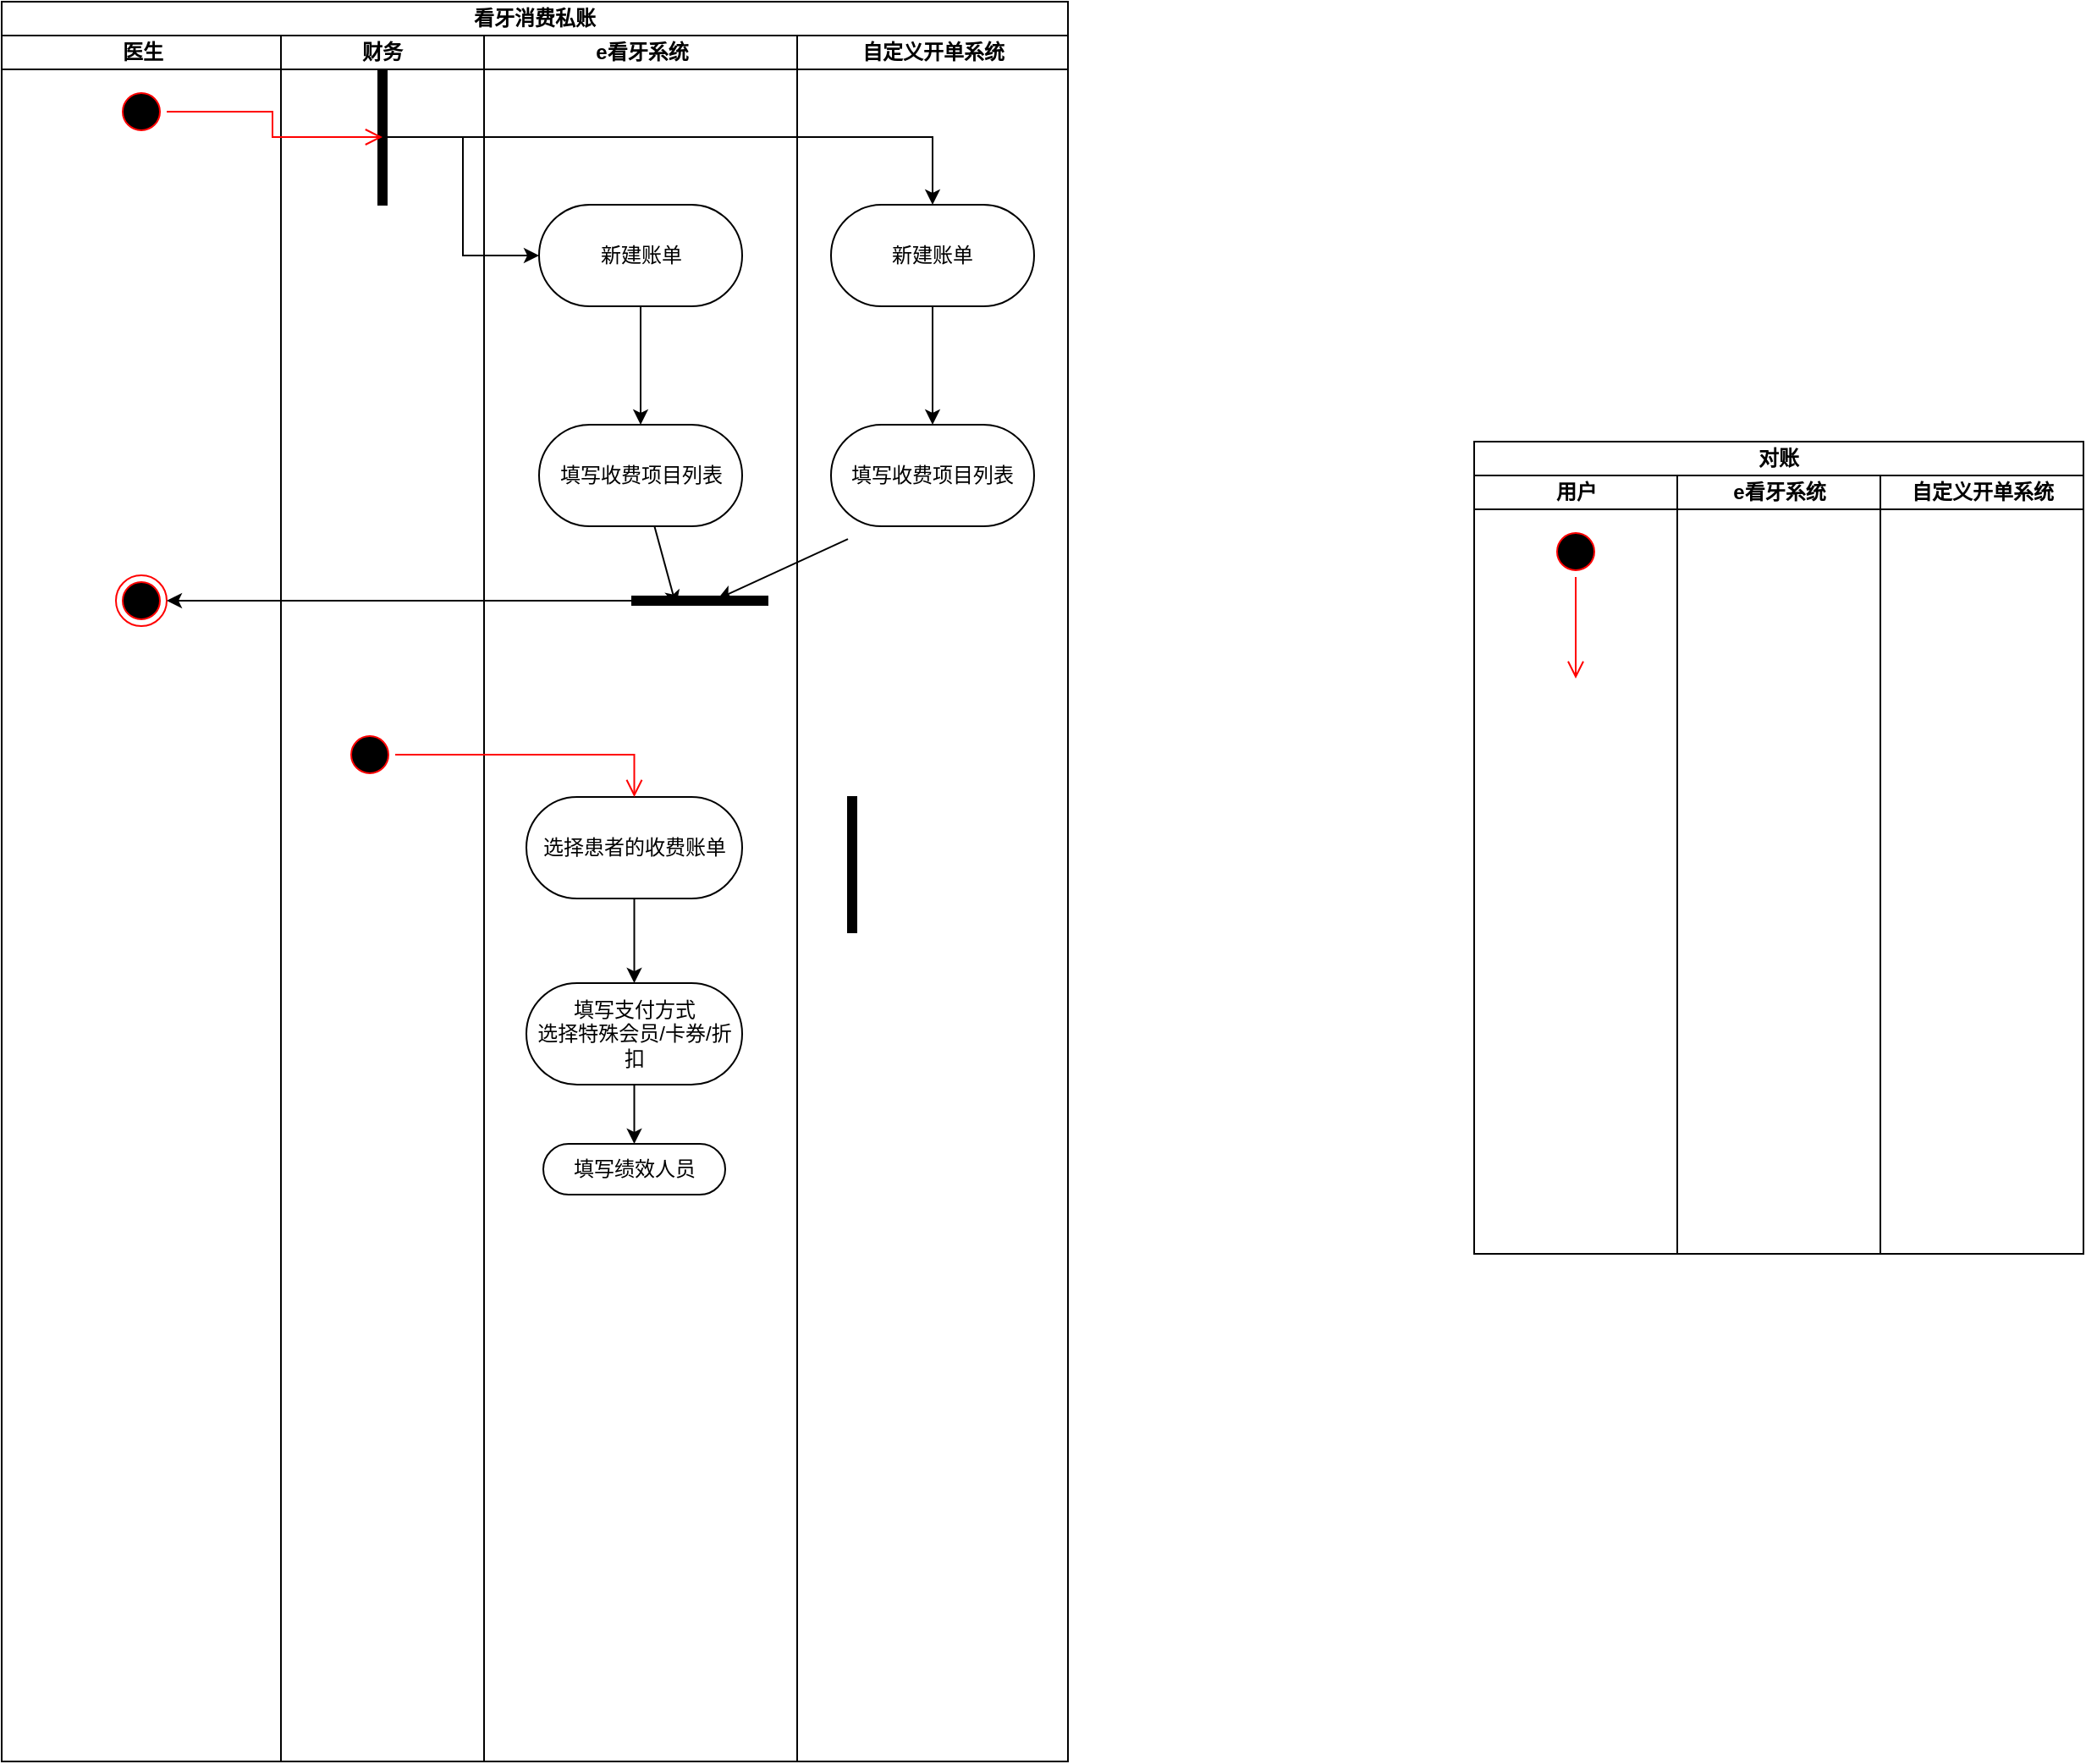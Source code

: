 <mxfile version="22.1.18" type="github">
  <diagram id="prtHgNgQTEPvFCAcTncT" name="Page-1">
    <mxGraphModel dx="1338" dy="2212" grid="1" gridSize="10" guides="1" tooltips="1" connect="1" arrows="1" fold="1" page="1" pageScale="1" pageWidth="827" pageHeight="1169" math="0" shadow="0">
      <root>
        <mxCell id="0" />
        <mxCell id="1" parent="0" />
        <mxCell id="NN635VMZ_w_ewftMYnQy-15" value="&lt;div&gt;对账&lt;/div&gt;" style="swimlane;html=1;childLayout=stackLayout;resizeParent=1;resizeParentMax=0;startSize=20;whiteSpace=wrap;" parent="1" vertex="1">
          <mxGeometry x="1040" y="-100" width="360" height="480" as="geometry" />
        </mxCell>
        <mxCell id="NN635VMZ_w_ewftMYnQy-16" value="&lt;div&gt;用户&lt;/div&gt;" style="swimlane;html=1;startSize=20;" parent="NN635VMZ_w_ewftMYnQy-15" vertex="1">
          <mxGeometry y="20" width="120" height="460" as="geometry" />
        </mxCell>
        <mxCell id="NN635VMZ_w_ewftMYnQy-17" value="" style="ellipse;html=1;shape=startState;fillColor=#000000;strokeColor=#ff0000;" parent="NN635VMZ_w_ewftMYnQy-16" vertex="1">
          <mxGeometry x="45" y="30" width="30" height="30" as="geometry" />
        </mxCell>
        <mxCell id="NN635VMZ_w_ewftMYnQy-18" value="" style="edgeStyle=orthogonalEdgeStyle;html=1;verticalAlign=bottom;endArrow=open;endSize=8;strokeColor=#ff0000;rounded=0;" parent="NN635VMZ_w_ewftMYnQy-16" source="NN635VMZ_w_ewftMYnQy-17" edge="1">
          <mxGeometry relative="1" as="geometry">
            <mxPoint x="60" y="120" as="targetPoint" />
          </mxGeometry>
        </mxCell>
        <mxCell id="NN635VMZ_w_ewftMYnQy-19" value="&lt;div&gt;e看牙系统&lt;/div&gt;" style="swimlane;html=1;startSize=20;" parent="NN635VMZ_w_ewftMYnQy-15" vertex="1">
          <mxGeometry x="120" y="20" width="120" height="460" as="geometry" />
        </mxCell>
        <mxCell id="NN635VMZ_w_ewftMYnQy-20" value="&lt;div&gt;自定义开单系统&lt;/div&gt;" style="swimlane;html=1;startSize=20;" parent="NN635VMZ_w_ewftMYnQy-15" vertex="1">
          <mxGeometry x="240" y="20" width="120" height="460" as="geometry" />
        </mxCell>
        <mxCell id="NN635VMZ_w_ewftMYnQy-2" value="&lt;div&gt;看牙消费私账&lt;/div&gt;" style="swimlane;html=1;childLayout=stackLayout;resizeParent=1;resizeParentMax=0;startSize=20;whiteSpace=wrap;" parent="1" vertex="1">
          <mxGeometry x="170" y="-360" width="630" height="1040" as="geometry" />
        </mxCell>
        <mxCell id="NN635VMZ_w_ewftMYnQy-3" value="医生" style="swimlane;html=1;startSize=20;" parent="NN635VMZ_w_ewftMYnQy-2" vertex="1">
          <mxGeometry y="20" width="165" height="1020" as="geometry" />
        </mxCell>
        <mxCell id="NN635VMZ_w_ewftMYnQy-6" value="" style="ellipse;html=1;shape=startState;fillColor=#000000;strokeColor=#ff0000;" parent="NN635VMZ_w_ewftMYnQy-3" vertex="1">
          <mxGeometry x="67.5" y="30" width="30" height="30" as="geometry" />
        </mxCell>
        <mxCell id="BlmATw8NnWC_l-WFtzMo-16" value="" style="ellipse;html=1;shape=endState;fillColor=#000000;strokeColor=#ff0000;" vertex="1" parent="NN635VMZ_w_ewftMYnQy-3">
          <mxGeometry x="67.5" y="319" width="30" height="30" as="geometry" />
        </mxCell>
        <mxCell id="BlmATw8NnWC_l-WFtzMo-1" value="财务" style="swimlane;startSize=20;whiteSpace=wrap;html=1;" vertex="1" parent="NN635VMZ_w_ewftMYnQy-2">
          <mxGeometry x="165" y="20" width="120" height="1020" as="geometry" />
        </mxCell>
        <mxCell id="BlmATw8NnWC_l-WFtzMo-46" value="" style="html=1;points=[];perimeter=orthogonalPerimeter;fillColor=strokeColor;" vertex="1" parent="BlmATw8NnWC_l-WFtzMo-1">
          <mxGeometry x="57.5" y="20" width="5" height="80" as="geometry" />
        </mxCell>
        <mxCell id="NN635VMZ_w_ewftMYnQy-4" value="&lt;div&gt;e看牙系统&lt;/div&gt;" style="swimlane;html=1;startSize=20;" parent="NN635VMZ_w_ewftMYnQy-2" vertex="1">
          <mxGeometry x="285" y="20" width="185" height="1020" as="geometry" />
        </mxCell>
        <mxCell id="BlmATw8NnWC_l-WFtzMo-42" style="edgeStyle=orthogonalEdgeStyle;rounded=0;orthogonalLoop=1;jettySize=auto;html=1;" edge="1" parent="NN635VMZ_w_ewftMYnQy-4" source="NN635VMZ_w_ewftMYnQy-23" target="BlmATw8NnWC_l-WFtzMo-2">
          <mxGeometry relative="1" as="geometry" />
        </mxCell>
        <mxCell id="NN635VMZ_w_ewftMYnQy-23" value="&lt;div&gt;新建账单&lt;/div&gt;" style="rounded=1;whiteSpace=wrap;html=1;arcSize=50;" parent="NN635VMZ_w_ewftMYnQy-4" vertex="1">
          <mxGeometry x="32.5" y="100" width="120" height="60" as="geometry" />
        </mxCell>
        <mxCell id="BlmATw8NnWC_l-WFtzMo-2" value="&lt;div&gt;填写收费项目列表&lt;/div&gt;" style="rounded=1;whiteSpace=wrap;html=1;arcSize=50;" vertex="1" parent="NN635VMZ_w_ewftMYnQy-4">
          <mxGeometry x="32.5" y="230" width="120" height="60" as="geometry" />
        </mxCell>
        <mxCell id="BlmATw8NnWC_l-WFtzMo-12" value="" style="ellipse;html=1;shape=startState;fillColor=#000000;strokeColor=#ff0000;" vertex="1" parent="NN635VMZ_w_ewftMYnQy-4">
          <mxGeometry x="-82.5" y="410" width="30" height="30" as="geometry" />
        </mxCell>
        <mxCell id="BlmATw8NnWC_l-WFtzMo-20" value="" style="edgeStyle=orthogonalEdgeStyle;rounded=0;orthogonalLoop=1;jettySize=auto;html=1;" edge="1" parent="NN635VMZ_w_ewftMYnQy-4" source="BlmATw8NnWC_l-WFtzMo-22" target="BlmATw8NnWC_l-WFtzMo-19">
          <mxGeometry relative="1" as="geometry" />
        </mxCell>
        <mxCell id="BlmATw8NnWC_l-WFtzMo-18" value="&lt;div&gt;选择患者的收费账单&lt;/div&gt;" style="html=1;dashed=0;whiteSpace=wrap;shape=mxgraph.dfd.start" vertex="1" parent="NN635VMZ_w_ewftMYnQy-4">
          <mxGeometry x="25" y="450" width="127.5" height="60" as="geometry" />
        </mxCell>
        <mxCell id="BlmATw8NnWC_l-WFtzMo-19" value="&lt;div&gt;填写绩效人员&lt;/div&gt;" style="html=1;dashed=0;whiteSpace=wrap;shape=mxgraph.dfd.start" vertex="1" parent="NN635VMZ_w_ewftMYnQy-4">
          <mxGeometry x="35" y="655" width="107.5" height="30" as="geometry" />
        </mxCell>
        <mxCell id="BlmATw8NnWC_l-WFtzMo-22" value="&lt;div&gt;填写支付方式&lt;/div&gt;&lt;div&gt;选择特殊会员/卡券/折扣&lt;/div&gt;" style="html=1;dashed=0;whiteSpace=wrap;shape=mxgraph.dfd.start" vertex="1" parent="NN635VMZ_w_ewftMYnQy-4">
          <mxGeometry x="25" y="560" width="127.5" height="60" as="geometry" />
        </mxCell>
        <mxCell id="BlmATw8NnWC_l-WFtzMo-24" value="" style="edgeStyle=orthogonalEdgeStyle;rounded=0;orthogonalLoop=1;jettySize=auto;html=1;" edge="1" parent="NN635VMZ_w_ewftMYnQy-4" source="BlmATw8NnWC_l-WFtzMo-18" target="BlmATw8NnWC_l-WFtzMo-22">
          <mxGeometry relative="1" as="geometry">
            <mxPoint x="540.5" y="130" as="sourcePoint" />
            <mxPoint x="540.5" y="210" as="targetPoint" />
          </mxGeometry>
        </mxCell>
        <mxCell id="BlmATw8NnWC_l-WFtzMo-13" value="" style="edgeStyle=orthogonalEdgeStyle;html=1;verticalAlign=bottom;endArrow=open;endSize=8;strokeColor=#ff0000;rounded=0;" edge="1" source="BlmATw8NnWC_l-WFtzMo-12" parent="NN635VMZ_w_ewftMYnQy-4" target="BlmATw8NnWC_l-WFtzMo-18">
          <mxGeometry relative="1" as="geometry">
            <mxPoint x="-67.5" y="500" as="targetPoint" />
          </mxGeometry>
        </mxCell>
        <mxCell id="BlmATw8NnWC_l-WFtzMo-36" value="" style="html=1;points=[];perimeter=orthogonalPerimeter;fillColor=strokeColor;rotation=90;" vertex="1" parent="NN635VMZ_w_ewftMYnQy-4">
          <mxGeometry x="125" y="294" width="5" height="80" as="geometry" />
        </mxCell>
        <mxCell id="BlmATw8NnWC_l-WFtzMo-40" style="rounded=0;orthogonalLoop=1;jettySize=auto;html=1;entryX=1.1;entryY=0.675;entryDx=0;entryDy=0;entryPerimeter=0;" edge="1" parent="NN635VMZ_w_ewftMYnQy-4" source="BlmATw8NnWC_l-WFtzMo-2" target="BlmATw8NnWC_l-WFtzMo-36">
          <mxGeometry relative="1" as="geometry" />
        </mxCell>
        <mxCell id="NN635VMZ_w_ewftMYnQy-7" value="" style="edgeStyle=orthogonalEdgeStyle;html=1;verticalAlign=bottom;endArrow=open;endSize=8;strokeColor=#ff0000;rounded=0;entryX=0.5;entryY=0.5;entryDx=0;entryDy=0;entryPerimeter=0;" parent="NN635VMZ_w_ewftMYnQy-2" source="NN635VMZ_w_ewftMYnQy-6" target="BlmATw8NnWC_l-WFtzMo-46" edge="1">
          <mxGeometry relative="1" as="geometry">
            <mxPoint x="60" y="140" as="targetPoint" />
          </mxGeometry>
        </mxCell>
        <mxCell id="NN635VMZ_w_ewftMYnQy-5" value="&lt;div&gt;自定义开单系统&lt;/div&gt;" style="swimlane;html=1;startSize=20;" parent="NN635VMZ_w_ewftMYnQy-2" vertex="1">
          <mxGeometry x="470" y="20" width="160" height="1020" as="geometry" />
        </mxCell>
        <mxCell id="BlmATw8NnWC_l-WFtzMo-45" style="edgeStyle=orthogonalEdgeStyle;rounded=0;orthogonalLoop=1;jettySize=auto;html=1;" edge="1" parent="NN635VMZ_w_ewftMYnQy-5" source="BlmATw8NnWC_l-WFtzMo-43" target="BlmATw8NnWC_l-WFtzMo-44">
          <mxGeometry relative="1" as="geometry" />
        </mxCell>
        <mxCell id="BlmATw8NnWC_l-WFtzMo-43" value="&lt;div&gt;新建账单&lt;/div&gt;" style="rounded=1;whiteSpace=wrap;html=1;arcSize=50;" vertex="1" parent="NN635VMZ_w_ewftMYnQy-5">
          <mxGeometry x="20" y="100" width="120" height="60" as="geometry" />
        </mxCell>
        <mxCell id="BlmATw8NnWC_l-WFtzMo-44" value="&lt;div&gt;填写收费项目列表&lt;/div&gt;" style="rounded=1;whiteSpace=wrap;html=1;arcSize=50;" vertex="1" parent="NN635VMZ_w_ewftMYnQy-5">
          <mxGeometry x="20" y="230" width="120" height="60" as="geometry" />
        </mxCell>
        <mxCell id="BlmATw8NnWC_l-WFtzMo-38" style="rounded=0;orthogonalLoop=1;jettySize=auto;html=1;entryX=0.3;entryY=0.369;entryDx=0;entryDy=0;entryPerimeter=0;" edge="1" parent="NN635VMZ_w_ewftMYnQy-2" target="BlmATw8NnWC_l-WFtzMo-36">
          <mxGeometry relative="1" as="geometry">
            <mxPoint x="500" y="317.587" as="sourcePoint" />
          </mxGeometry>
        </mxCell>
        <mxCell id="BlmATw8NnWC_l-WFtzMo-41" style="edgeStyle=orthogonalEdgeStyle;rounded=0;orthogonalLoop=1;jettySize=auto;html=1;" edge="1" parent="NN635VMZ_w_ewftMYnQy-2" source="BlmATw8NnWC_l-WFtzMo-36" target="BlmATw8NnWC_l-WFtzMo-16">
          <mxGeometry relative="1" as="geometry" />
        </mxCell>
        <mxCell id="BlmATw8NnWC_l-WFtzMo-50" value="" style="edgeStyle=orthogonalEdgeStyle;rounded=0;orthogonalLoop=1;jettySize=auto;html=1;" edge="1" parent="NN635VMZ_w_ewftMYnQy-2" source="BlmATw8NnWC_l-WFtzMo-46" target="NN635VMZ_w_ewftMYnQy-23">
          <mxGeometry relative="1" as="geometry" />
        </mxCell>
        <mxCell id="BlmATw8NnWC_l-WFtzMo-51" style="edgeStyle=orthogonalEdgeStyle;rounded=0;orthogonalLoop=1;jettySize=auto;html=1;" edge="1" parent="NN635VMZ_w_ewftMYnQy-2" source="BlmATw8NnWC_l-WFtzMo-46" target="BlmATw8NnWC_l-WFtzMo-43">
          <mxGeometry relative="1" as="geometry">
            <Array as="points">
              <mxPoint x="550" y="80" />
            </Array>
          </mxGeometry>
        </mxCell>
        <mxCell id="BlmATw8NnWC_l-WFtzMo-27" value="" style="shape=image;html=1;verticalAlign=top;verticalLabelPosition=bottom;labelBackgroundColor=#ffffff;imageAspect=0;aspect=fixed;image=https://saas.bk-cdn.com/t/85ce448e-bb65-4fd8-bacd-82db385941dc/u/5a8fc4cb-9b47-4f46-bc4c-df9f76cc293e/1658370781379/image.png;" vertex="1" parent="1">
          <mxGeometry x="790" y="-70" width="213" height="128" as="geometry" />
        </mxCell>
        <mxCell id="BlmATw8NnWC_l-WFtzMo-28" value="" style="shape=image;html=1;verticalAlign=top;verticalLabelPosition=bottom;labelBackgroundColor=#ffffff;imageAspect=0;aspect=fixed;image=https://saas.bk-cdn.com/t/85ce448e-bb65-4fd8-bacd-82db385941dc/u/5a8fc4cb-9b47-4f46-bc4c-df9f76cc293e/1658370717369/image.png;" vertex="1" parent="1">
          <mxGeometry x="780" y="-290" width="339" height="128" as="geometry" />
        </mxCell>
        <mxCell id="BlmATw8NnWC_l-WFtzMo-35" value="" style="html=1;points=[];perimeter=orthogonalPerimeter;fillColor=strokeColor;" vertex="1" parent="1">
          <mxGeometry x="670" y="110" width="5" height="80" as="geometry" />
        </mxCell>
      </root>
    </mxGraphModel>
  </diagram>
</mxfile>
